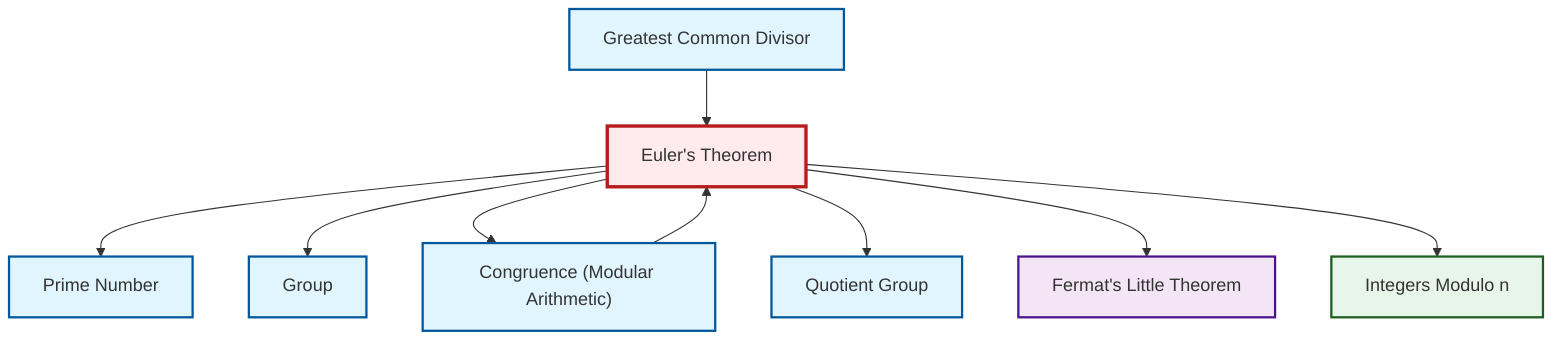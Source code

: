 graph TD
    classDef definition fill:#e1f5fe,stroke:#01579b,stroke-width:2px
    classDef theorem fill:#f3e5f5,stroke:#4a148c,stroke-width:2px
    classDef axiom fill:#fff3e0,stroke:#e65100,stroke-width:2px
    classDef example fill:#e8f5e9,stroke:#1b5e20,stroke-width:2px
    classDef current fill:#ffebee,stroke:#b71c1c,stroke-width:3px
    ex-quotient-integers-mod-n["Integers Modulo n"]:::example
    def-group["Group"]:::definition
    def-quotient-group["Quotient Group"]:::definition
    def-gcd["Greatest Common Divisor"]:::definition
    thm-euler["Euler's Theorem"]:::theorem
    def-congruence["Congruence (Modular Arithmetic)"]:::definition
    def-prime["Prime Number"]:::definition
    thm-fermat-little["Fermat's Little Theorem"]:::theorem
    thm-euler --> def-prime
    thm-euler --> def-group
    def-congruence --> thm-euler
    thm-euler --> def-congruence
    thm-euler --> def-quotient-group
    thm-euler --> thm-fermat-little
    def-gcd --> thm-euler
    thm-euler --> ex-quotient-integers-mod-n
    class thm-euler current